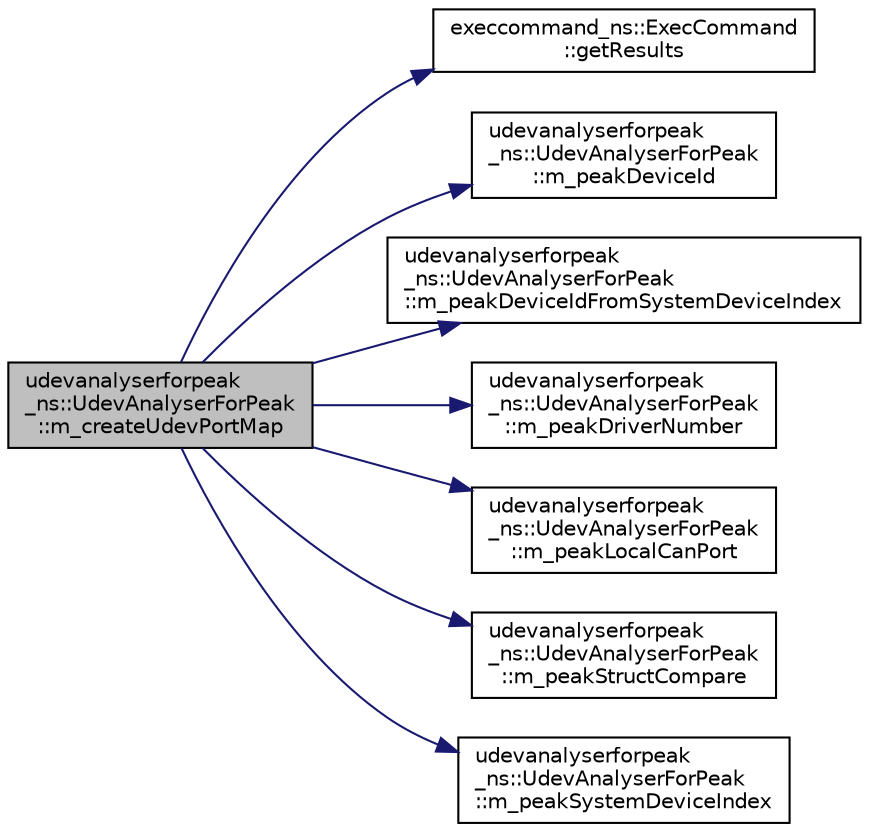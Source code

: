 digraph "udevanalyserforpeak_ns::UdevAnalyserForPeak::m_createUdevPortMap"
{
 // LATEX_PDF_SIZE
  edge [fontname="Helvetica",fontsize="10",labelfontname="Helvetica",labelfontsize="10"];
  node [fontname="Helvetica",fontsize="10",shape=record];
  rankdir="LR";
  Node1 [label="udevanalyserforpeak\l_ns::UdevAnalyserForPeak\l::m_createUdevPortMap",height=0.2,width=0.4,color="black", fillcolor="grey75", style="filled", fontcolor="black",tooltip=" "];
  Node1 -> Node2 [color="midnightblue",fontsize="10",style="solid",fontname="Helvetica"];
  Node2 [label="execcommand_ns::ExecCommand\l::getResults",height=0.2,width=0.4,color="black", fillcolor="white", style="filled",URL="$classexeccommand__ns_1_1ExecCommand.html#aa85d0c7383bce43ba756006b64505d23",tooltip=" "];
  Node1 -> Node3 [color="midnightblue",fontsize="10",style="solid",fontname="Helvetica"];
  Node3 [label="udevanalyserforpeak\l_ns::UdevAnalyserForPeak\l::m_peakDeviceId",height=0.2,width=0.4,color="black", fillcolor="white", style="filled",URL="$classudevanalyserforpeak__ns_1_1UdevAnalyserForPeak.html#aa4c7f266427a299185aa8999d63b381a",tooltip=" "];
  Node1 -> Node4 [color="midnightblue",fontsize="10",style="solid",fontname="Helvetica"];
  Node4 [label="udevanalyserforpeak\l_ns::UdevAnalyserForPeak\l::m_peakDeviceIdFromSystemDeviceIndex",height=0.2,width=0.4,color="black", fillcolor="white", style="filled",URL="$classudevanalyserforpeak__ns_1_1UdevAnalyserForPeak.html#a64bc86c641b444e6d6ccfc80d565b74f",tooltip=" "];
  Node1 -> Node5 [color="midnightblue",fontsize="10",style="solid",fontname="Helvetica"];
  Node5 [label="udevanalyserforpeak\l_ns::UdevAnalyserForPeak\l::m_peakDriverNumber",height=0.2,width=0.4,color="black", fillcolor="white", style="filled",URL="$classudevanalyserforpeak__ns_1_1UdevAnalyserForPeak.html#a591ea665dcb445268404b113473092a1",tooltip=" "];
  Node1 -> Node6 [color="midnightblue",fontsize="10",style="solid",fontname="Helvetica"];
  Node6 [label="udevanalyserforpeak\l_ns::UdevAnalyserForPeak\l::m_peakLocalCanPort",height=0.2,width=0.4,color="black", fillcolor="white", style="filled",URL="$classudevanalyserforpeak__ns_1_1UdevAnalyserForPeak.html#a0570a23bb2eb7f57930ff4eb8cf7fbaf",tooltip=" "];
  Node1 -> Node7 [color="midnightblue",fontsize="10",style="solid",fontname="Helvetica"];
  Node7 [label="udevanalyserforpeak\l_ns::UdevAnalyserForPeak\l::m_peakStructCompare",height=0.2,width=0.4,color="black", fillcolor="white", style="filled",URL="$classudevanalyserforpeak__ns_1_1UdevAnalyserForPeak.html#a2b522c5a1624c408d0f1854fba53b066",tooltip=" "];
  Node1 -> Node8 [color="midnightblue",fontsize="10",style="solid",fontname="Helvetica"];
  Node8 [label="udevanalyserforpeak\l_ns::UdevAnalyserForPeak\l::m_peakSystemDeviceIndex",height=0.2,width=0.4,color="black", fillcolor="white", style="filled",URL="$classudevanalyserforpeak__ns_1_1UdevAnalyserForPeak.html#a398b71235631eac545a05eb0d03acfcd",tooltip=" "];
}
